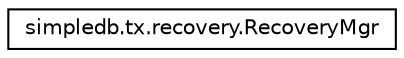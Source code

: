 digraph "Graphical Class Hierarchy"
{
  edge [fontname="Helvetica",fontsize="10",labelfontname="Helvetica",labelfontsize="10"];
  node [fontname="Helvetica",fontsize="10",shape=record];
  rankdir="LR";
  Node0 [label="simpledb.tx.recovery.RecoveryMgr",height=0.2,width=0.4,color="black", fillcolor="white", style="filled",URL="$classsimpledb_1_1tx_1_1recovery_1_1RecoveryMgr.html"];
}
